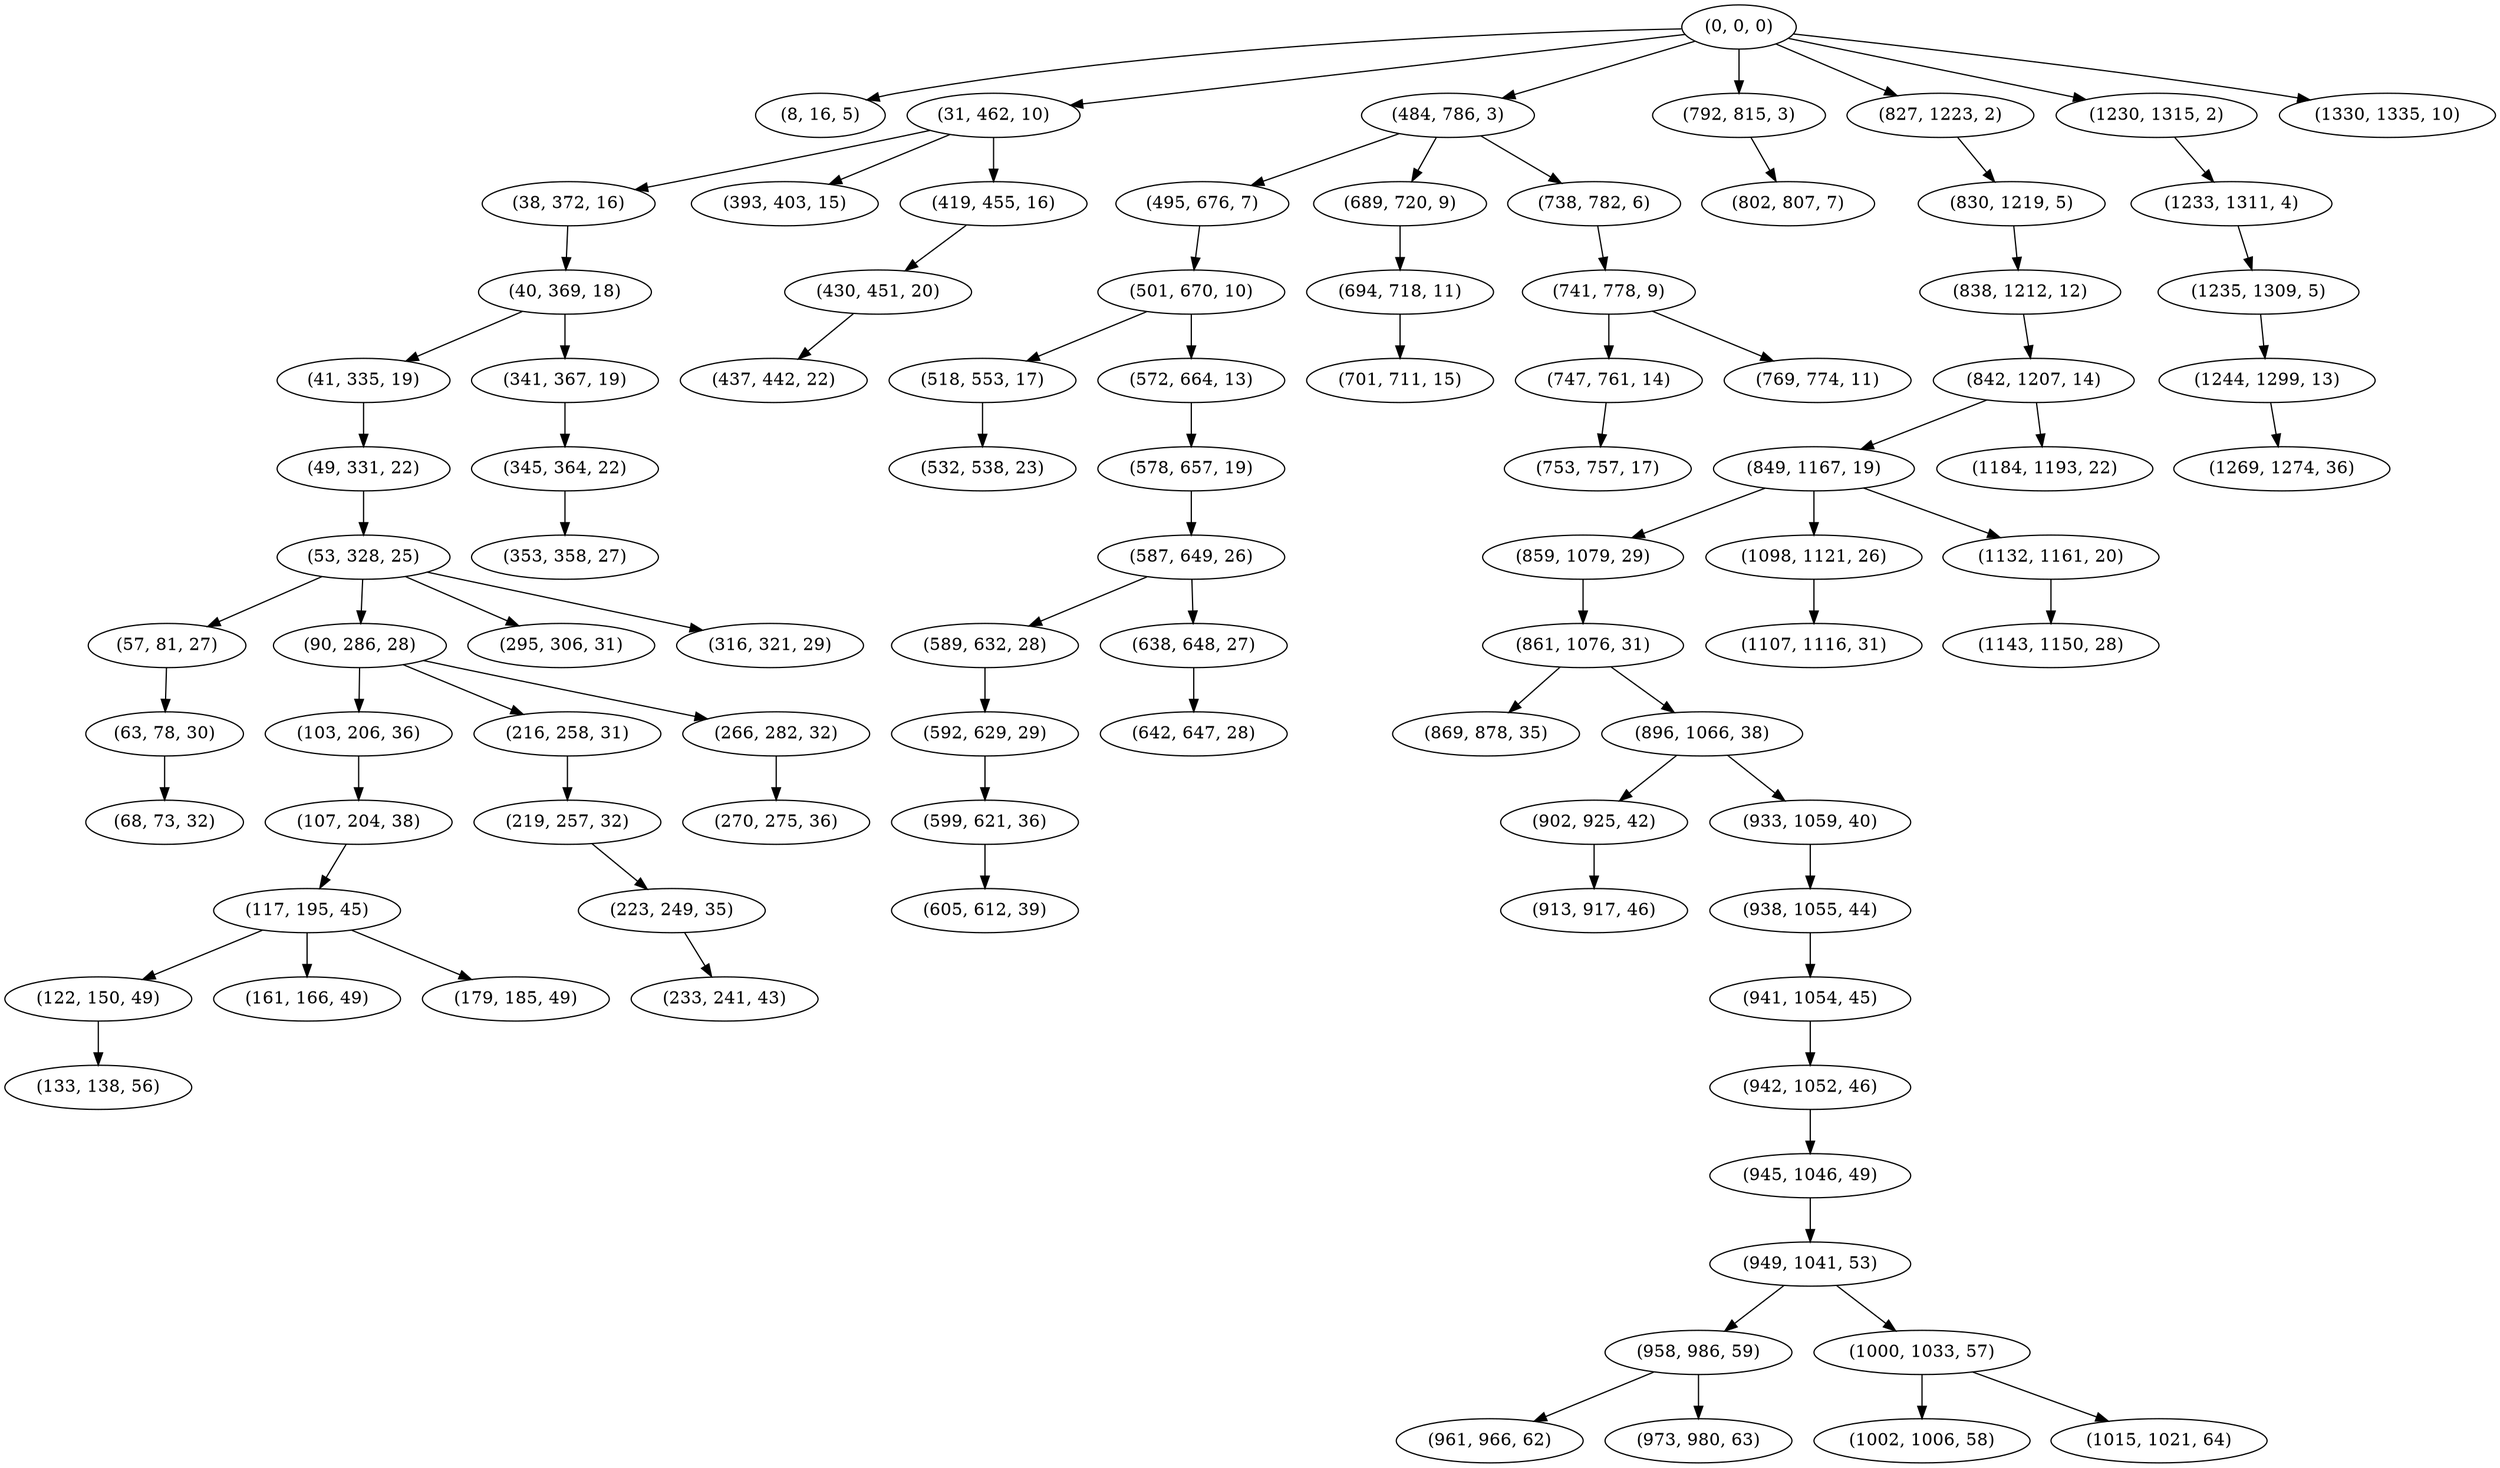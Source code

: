 digraph tree {
    "(0, 0, 0)";
    "(8, 16, 5)";
    "(31, 462, 10)";
    "(38, 372, 16)";
    "(40, 369, 18)";
    "(41, 335, 19)";
    "(49, 331, 22)";
    "(53, 328, 25)";
    "(57, 81, 27)";
    "(63, 78, 30)";
    "(68, 73, 32)";
    "(90, 286, 28)";
    "(103, 206, 36)";
    "(107, 204, 38)";
    "(117, 195, 45)";
    "(122, 150, 49)";
    "(133, 138, 56)";
    "(161, 166, 49)";
    "(179, 185, 49)";
    "(216, 258, 31)";
    "(219, 257, 32)";
    "(223, 249, 35)";
    "(233, 241, 43)";
    "(266, 282, 32)";
    "(270, 275, 36)";
    "(295, 306, 31)";
    "(316, 321, 29)";
    "(341, 367, 19)";
    "(345, 364, 22)";
    "(353, 358, 27)";
    "(393, 403, 15)";
    "(419, 455, 16)";
    "(430, 451, 20)";
    "(437, 442, 22)";
    "(484, 786, 3)";
    "(495, 676, 7)";
    "(501, 670, 10)";
    "(518, 553, 17)";
    "(532, 538, 23)";
    "(572, 664, 13)";
    "(578, 657, 19)";
    "(587, 649, 26)";
    "(589, 632, 28)";
    "(592, 629, 29)";
    "(599, 621, 36)";
    "(605, 612, 39)";
    "(638, 648, 27)";
    "(642, 647, 28)";
    "(689, 720, 9)";
    "(694, 718, 11)";
    "(701, 711, 15)";
    "(738, 782, 6)";
    "(741, 778, 9)";
    "(747, 761, 14)";
    "(753, 757, 17)";
    "(769, 774, 11)";
    "(792, 815, 3)";
    "(802, 807, 7)";
    "(827, 1223, 2)";
    "(830, 1219, 5)";
    "(838, 1212, 12)";
    "(842, 1207, 14)";
    "(849, 1167, 19)";
    "(859, 1079, 29)";
    "(861, 1076, 31)";
    "(869, 878, 35)";
    "(896, 1066, 38)";
    "(902, 925, 42)";
    "(913, 917, 46)";
    "(933, 1059, 40)";
    "(938, 1055, 44)";
    "(941, 1054, 45)";
    "(942, 1052, 46)";
    "(945, 1046, 49)";
    "(949, 1041, 53)";
    "(958, 986, 59)";
    "(961, 966, 62)";
    "(973, 980, 63)";
    "(1000, 1033, 57)";
    "(1002, 1006, 58)";
    "(1015, 1021, 64)";
    "(1098, 1121, 26)";
    "(1107, 1116, 31)";
    "(1132, 1161, 20)";
    "(1143, 1150, 28)";
    "(1184, 1193, 22)";
    "(1230, 1315, 2)";
    "(1233, 1311, 4)";
    "(1235, 1309, 5)";
    "(1244, 1299, 13)";
    "(1269, 1274, 36)";
    "(1330, 1335, 10)";
    "(0, 0, 0)" -> "(8, 16, 5)";
    "(0, 0, 0)" -> "(31, 462, 10)";
    "(0, 0, 0)" -> "(484, 786, 3)";
    "(0, 0, 0)" -> "(792, 815, 3)";
    "(0, 0, 0)" -> "(827, 1223, 2)";
    "(0, 0, 0)" -> "(1230, 1315, 2)";
    "(0, 0, 0)" -> "(1330, 1335, 10)";
    "(31, 462, 10)" -> "(38, 372, 16)";
    "(31, 462, 10)" -> "(393, 403, 15)";
    "(31, 462, 10)" -> "(419, 455, 16)";
    "(38, 372, 16)" -> "(40, 369, 18)";
    "(40, 369, 18)" -> "(41, 335, 19)";
    "(40, 369, 18)" -> "(341, 367, 19)";
    "(41, 335, 19)" -> "(49, 331, 22)";
    "(49, 331, 22)" -> "(53, 328, 25)";
    "(53, 328, 25)" -> "(57, 81, 27)";
    "(53, 328, 25)" -> "(90, 286, 28)";
    "(53, 328, 25)" -> "(295, 306, 31)";
    "(53, 328, 25)" -> "(316, 321, 29)";
    "(57, 81, 27)" -> "(63, 78, 30)";
    "(63, 78, 30)" -> "(68, 73, 32)";
    "(90, 286, 28)" -> "(103, 206, 36)";
    "(90, 286, 28)" -> "(216, 258, 31)";
    "(90, 286, 28)" -> "(266, 282, 32)";
    "(103, 206, 36)" -> "(107, 204, 38)";
    "(107, 204, 38)" -> "(117, 195, 45)";
    "(117, 195, 45)" -> "(122, 150, 49)";
    "(117, 195, 45)" -> "(161, 166, 49)";
    "(117, 195, 45)" -> "(179, 185, 49)";
    "(122, 150, 49)" -> "(133, 138, 56)";
    "(216, 258, 31)" -> "(219, 257, 32)";
    "(219, 257, 32)" -> "(223, 249, 35)";
    "(223, 249, 35)" -> "(233, 241, 43)";
    "(266, 282, 32)" -> "(270, 275, 36)";
    "(341, 367, 19)" -> "(345, 364, 22)";
    "(345, 364, 22)" -> "(353, 358, 27)";
    "(419, 455, 16)" -> "(430, 451, 20)";
    "(430, 451, 20)" -> "(437, 442, 22)";
    "(484, 786, 3)" -> "(495, 676, 7)";
    "(484, 786, 3)" -> "(689, 720, 9)";
    "(484, 786, 3)" -> "(738, 782, 6)";
    "(495, 676, 7)" -> "(501, 670, 10)";
    "(501, 670, 10)" -> "(518, 553, 17)";
    "(501, 670, 10)" -> "(572, 664, 13)";
    "(518, 553, 17)" -> "(532, 538, 23)";
    "(572, 664, 13)" -> "(578, 657, 19)";
    "(578, 657, 19)" -> "(587, 649, 26)";
    "(587, 649, 26)" -> "(589, 632, 28)";
    "(587, 649, 26)" -> "(638, 648, 27)";
    "(589, 632, 28)" -> "(592, 629, 29)";
    "(592, 629, 29)" -> "(599, 621, 36)";
    "(599, 621, 36)" -> "(605, 612, 39)";
    "(638, 648, 27)" -> "(642, 647, 28)";
    "(689, 720, 9)" -> "(694, 718, 11)";
    "(694, 718, 11)" -> "(701, 711, 15)";
    "(738, 782, 6)" -> "(741, 778, 9)";
    "(741, 778, 9)" -> "(747, 761, 14)";
    "(741, 778, 9)" -> "(769, 774, 11)";
    "(747, 761, 14)" -> "(753, 757, 17)";
    "(792, 815, 3)" -> "(802, 807, 7)";
    "(827, 1223, 2)" -> "(830, 1219, 5)";
    "(830, 1219, 5)" -> "(838, 1212, 12)";
    "(838, 1212, 12)" -> "(842, 1207, 14)";
    "(842, 1207, 14)" -> "(849, 1167, 19)";
    "(842, 1207, 14)" -> "(1184, 1193, 22)";
    "(849, 1167, 19)" -> "(859, 1079, 29)";
    "(849, 1167, 19)" -> "(1098, 1121, 26)";
    "(849, 1167, 19)" -> "(1132, 1161, 20)";
    "(859, 1079, 29)" -> "(861, 1076, 31)";
    "(861, 1076, 31)" -> "(869, 878, 35)";
    "(861, 1076, 31)" -> "(896, 1066, 38)";
    "(896, 1066, 38)" -> "(902, 925, 42)";
    "(896, 1066, 38)" -> "(933, 1059, 40)";
    "(902, 925, 42)" -> "(913, 917, 46)";
    "(933, 1059, 40)" -> "(938, 1055, 44)";
    "(938, 1055, 44)" -> "(941, 1054, 45)";
    "(941, 1054, 45)" -> "(942, 1052, 46)";
    "(942, 1052, 46)" -> "(945, 1046, 49)";
    "(945, 1046, 49)" -> "(949, 1041, 53)";
    "(949, 1041, 53)" -> "(958, 986, 59)";
    "(949, 1041, 53)" -> "(1000, 1033, 57)";
    "(958, 986, 59)" -> "(961, 966, 62)";
    "(958, 986, 59)" -> "(973, 980, 63)";
    "(1000, 1033, 57)" -> "(1002, 1006, 58)";
    "(1000, 1033, 57)" -> "(1015, 1021, 64)";
    "(1098, 1121, 26)" -> "(1107, 1116, 31)";
    "(1132, 1161, 20)" -> "(1143, 1150, 28)";
    "(1230, 1315, 2)" -> "(1233, 1311, 4)";
    "(1233, 1311, 4)" -> "(1235, 1309, 5)";
    "(1235, 1309, 5)" -> "(1244, 1299, 13)";
    "(1244, 1299, 13)" -> "(1269, 1274, 36)";
}
